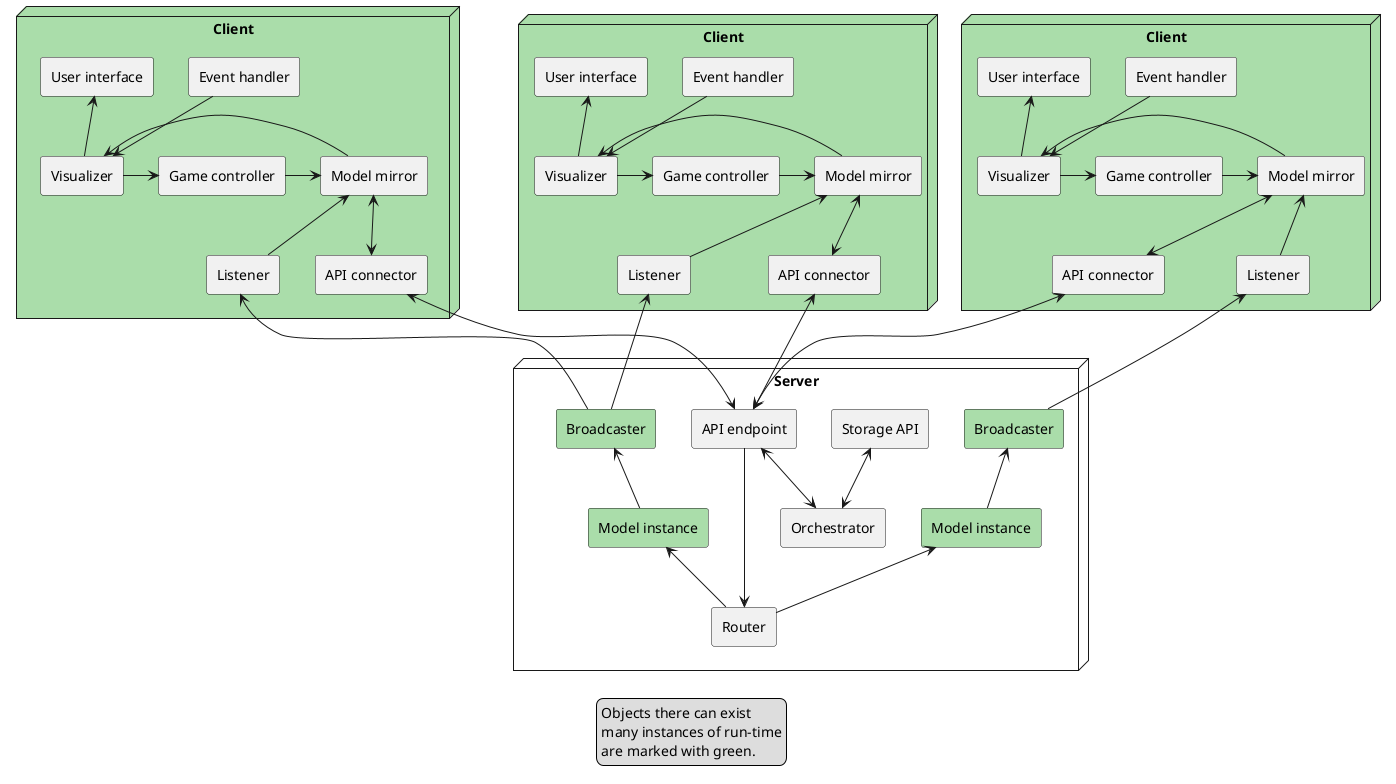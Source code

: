 @startuml
'https://plantuml.com/deployment-diagram

legend
    Objects there can exist
    many instances of run-time
    are marked with green.
end legend

node "Client" as client_0 #ADA {
    agent "Game controller" as controller_0
    agent "Visualizer" as visualizer_0
    agent "Event handler" as event_0
    agent "User interface" as ui_0
    agent "Model mirror" as mirror_0
    agent "API connector" as connector_0
    agent "Listener" as listener_0

    event_0 -down-> visualizer_0
    visualizer_0 -up-> ui_0
    visualizer_0 -right-> controller_0
    controller_0 -right-> mirror_0
    mirror_0 -> visualizer_0
    mirror_0 <-down-> connector_0
    listener_0 -up-> mirror_0
}

node "Client" as client_1 #ADA {
    agent "Game controller" as controller_1
    agent "Visualizer" as visualizer_1
    agent "Event handler" as event_1
    agent "User interface" as ui_1
    agent "Model mirror" as mirror_1
    agent "API connector" as connector_1
    agent "Listener" as listener_1

    event_1 -down-> visualizer_1
    visualizer_1 -up-> ui_1
    visualizer_1 -right-> controller_1
    controller_1 -right-> mirror_1
    mirror_1 -> visualizer_1
    mirror_1 <-down-> connector_1
    listener_1 -up-> mirror_1
}

node "Client" as client_2 #ADA {
    agent "Game controller" as controller_2
    agent "Visualizer" as visualizer_2
    agent "Event handler" as event_2
    agent "User interface" as ui_2
    agent "Model mirror" as mirror_2
    agent "API connector" as connector_2
    agent "Listener" as listener_2

    event_2 -down-> visualizer_2
    visualizer_2 -up-> ui_2
    visualizer_2 -right-> controller_2
    controller_2 -right-> mirror_2
    mirror_2 -> visualizer_2
    mirror_2 <-down-> connector_2
    listener_2 -up-> mirror_2
}

node "Server" as server {
    agent "API endpoint" as endpoint
    agent "Broadcaster" as broadcaster_0 #ADA
    agent "Broadcaster" as broadcaster_1 #ADA
    agent "Storage API" as storage
    agent "Model instance" as model_0 #ADA
    agent "Model instance" as model_1 #ADA
    agent "Orchestrator" as orchestrator
    agent "Router" as router

    endpoint -[hidden]right- broadcaster_0
    broadcaster_0 -[hidden]right- broadcaster_1
    broadcaster_1 -[hidden]right- storage
    model_0 -up-> broadcaster_0
    model_0 -[hidden]right- model_1
    model_1 -up-> broadcaster_1
    orchestrator <--> endpoint
    orchestrator <-up-> storage
    router <-up- endpoint
    router -up-> model_0
    router -up-> model_1
}

client_1 -[hidden]down- server

endpoint <-up-> connector_0
endpoint <-up-> connector_1
endpoint <-up-> connector_2

broadcaster_0 -up-> listener_0
broadcaster_1 -up-> listener_1
broadcaster_1 -[hidden]up-> listener_1
broadcaster_1 -up-> listener_2

@enduml